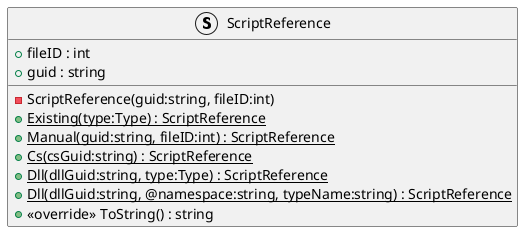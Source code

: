 @startuml
struct ScriptReference {
    + fileID : int
    + guid : string
    - ScriptReference(guid:string, fileID:int)
    + {static} Existing(type:Type) : ScriptReference
    + {static} Manual(guid:string, fileID:int) : ScriptReference
    + {static} Cs(csGuid:string) : ScriptReference
    + {static} Dll(dllGuid:string, type:Type) : ScriptReference
    + {static} Dll(dllGuid:string, @namespace:string, typeName:string) : ScriptReference
    + <<override>> ToString() : string
}
@enduml
